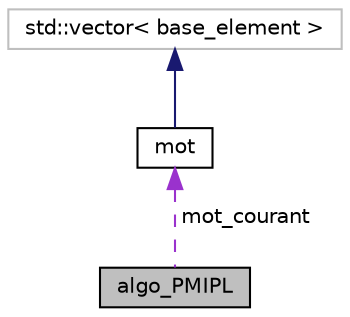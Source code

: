 digraph "algo_PMIPL"
{
  edge [fontname="Helvetica",fontsize="10",labelfontname="Helvetica",labelfontsize="10"];
  node [fontname="Helvetica",fontsize="10",shape=record];
  Node1 [label="algo_PMIPL",height=0.2,width=0.4,color="black", fillcolor="grey75", style="filled", fontcolor="black"];
  Node2 -> Node1 [dir="back",color="darkorchid3",fontsize="10",style="dashed",label=" mot_courant" ,fontname="Helvetica"];
  Node2 [label="mot",height=0.2,width=0.4,color="black", fillcolor="white", style="filled",URL="$classmot.html",tooltip="Classe décrivant un mot, i.e. un tableau d&#39;élément. "];
  Node3 -> Node2 [dir="back",color="midnightblue",fontsize="10",style="solid",fontname="Helvetica"];
  Node3 [label="std::vector\< base_element \>",height=0.2,width=0.4,color="grey75", fillcolor="white", style="filled"];
}
